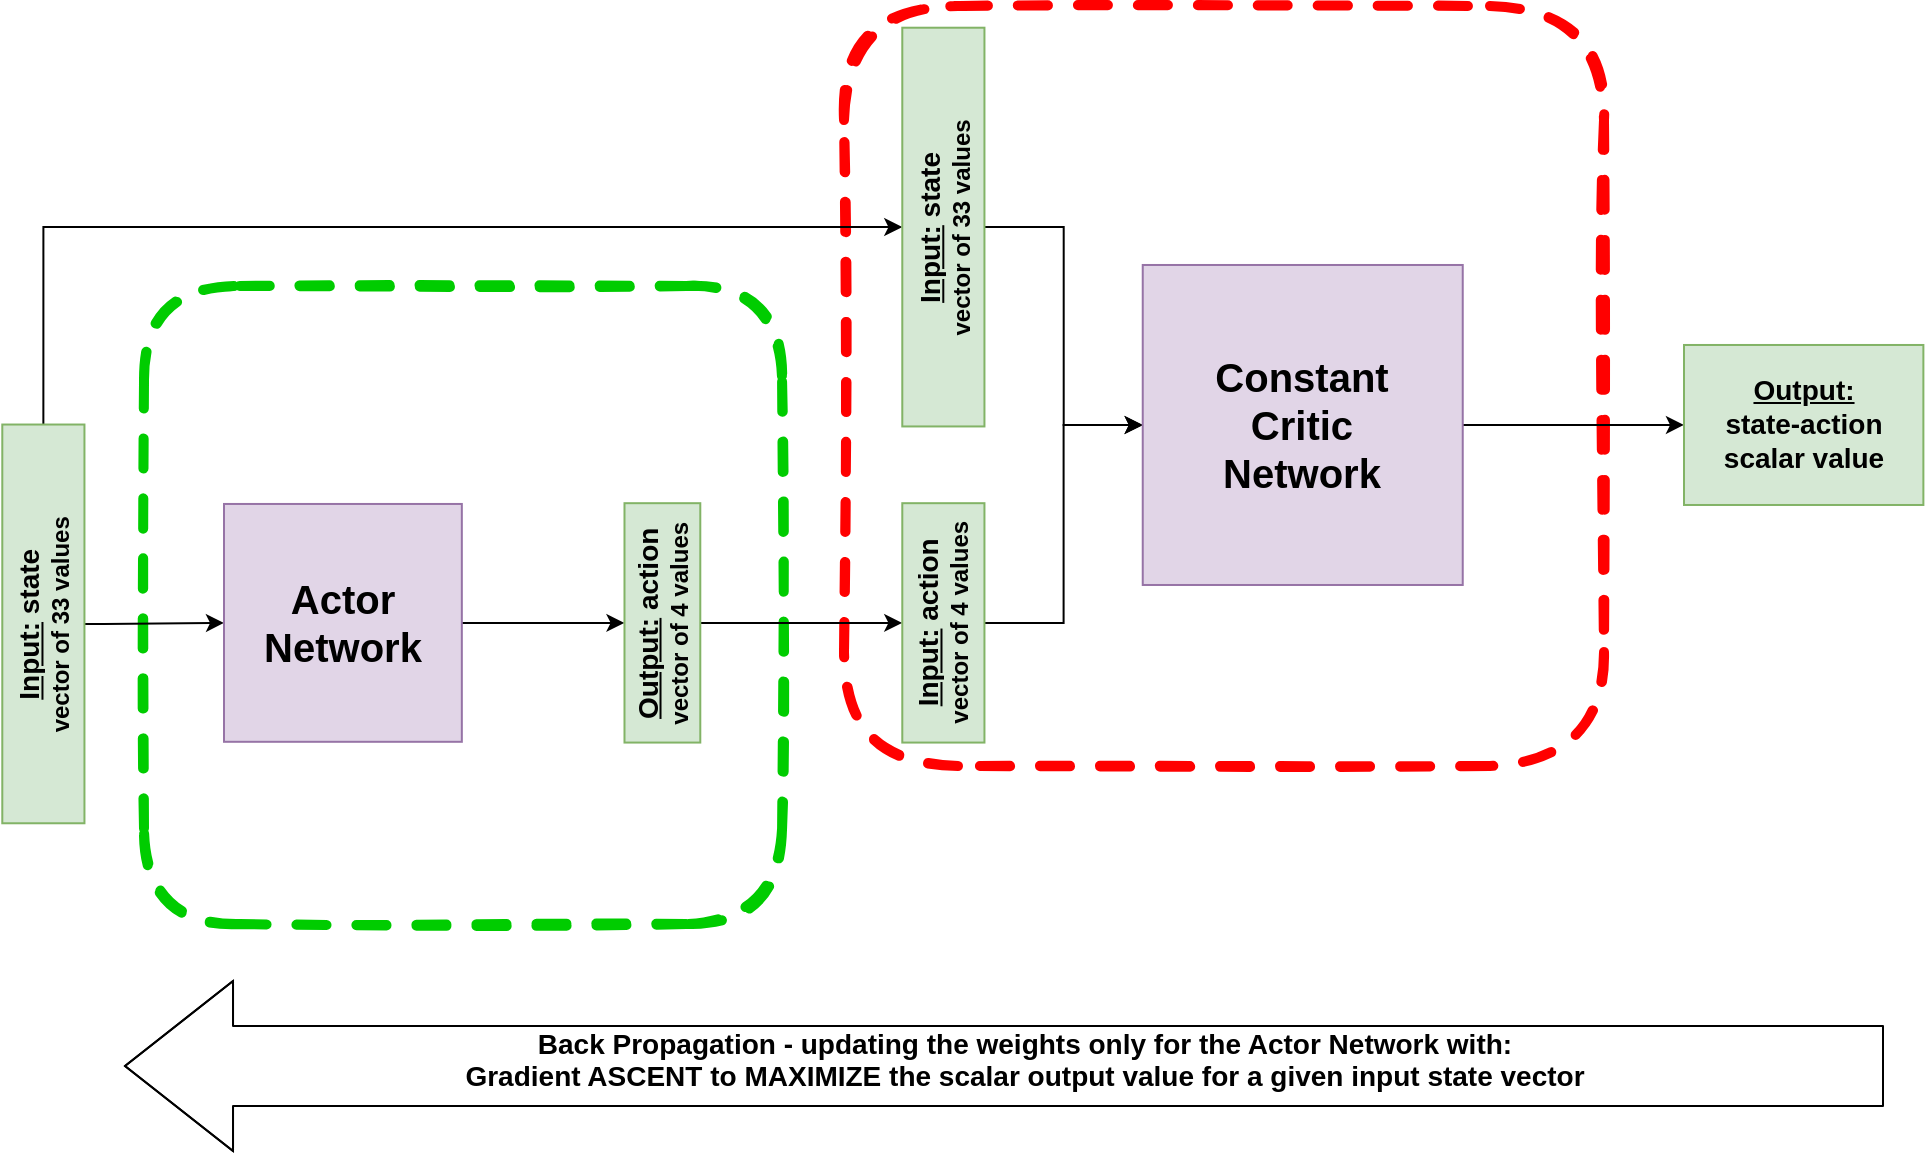 <mxfile version="13.7.3" type="device"><diagram id="K3lw1ja1WBtsG1tgbpZ2" name="Page-1"><mxGraphModel dx="1024" dy="592" grid="1" gridSize="10" guides="1" tooltips="1" connect="1" arrows="1" fold="1" page="1" pageScale="1" pageWidth="1169" pageHeight="827" math="0" shadow="0"><root><mxCell id="0"/><mxCell id="1" parent="0"/><mxCell id="-htB2nR9pj63KUr0Jj3b-17" value="" style="whiteSpace=wrap;html=1;aspect=fixed;dashed=1;strokeWidth=5;fillColor=none;fontSize=20;strokeColor=#FF0000;sketch=1;rounded=1;" parent="1" vertex="1"><mxGeometry x="450" y="70" width="380" height="380" as="geometry"/></mxCell><mxCell id="-htB2nR9pj63KUr0Jj3b-16" value="" style="whiteSpace=wrap;html=1;aspect=fixed;fontSize=20;fillColor=none;dashed=1;strokeWidth=5;strokeColor=#00CC00;rounded=1;glass=0;shadow=0;sketch=1;" parent="1" vertex="1"><mxGeometry x="100" y="210" width="319.04" height="319.04" as="geometry"/></mxCell><mxCell id="-htB2nR9pj63KUr0Jj3b-5" value="" style="edgeStyle=orthogonalEdgeStyle;rounded=0;orthogonalLoop=1;jettySize=auto;html=1;entryX=0;entryY=0.5;entryDx=0;entryDy=0;exitX=0.5;exitY=1;exitDx=0;exitDy=0;" parent="1" source="-htB2nR9pj63KUr0Jj3b-1" target="-htB2nR9pj63KUr0Jj3b-2" edge="1"><mxGeometry relative="1" as="geometry"><mxPoint x="120" y="140" as="targetPoint"/><Array as="points"><mxPoint x="80" y="379"/></Array></mxGeometry></mxCell><mxCell id="-htB2nR9pj63KUr0Jj3b-10" value="" style="edgeStyle=orthogonalEdgeStyle;rounded=0;orthogonalLoop=1;jettySize=auto;html=1;entryX=0.5;entryY=0;entryDx=0;entryDy=0;exitX=1;exitY=0.5;exitDx=0;exitDy=0;" parent="1" source="-htB2nR9pj63KUr0Jj3b-1" target="-htB2nR9pj63KUr0Jj3b-6" edge="1"><mxGeometry relative="1" as="geometry"><mxPoint x="59.899" y="317.555" as="targetPoint"/><Array as="points"><mxPoint x="50" y="181"/></Array></mxGeometry></mxCell><mxCell id="-htB2nR9pj63KUr0Jj3b-1" value="&lt;b&gt;&lt;u style=&quot;font-size: 14px&quot;&gt;Input:&lt;/u&gt;&lt;span style=&quot;font-size: 14px&quot;&gt;&amp;nbsp;state&lt;/span&gt;&lt;br&gt;&lt;font style=&quot;font-size: 12px&quot;&gt;vector of 33 values&lt;/font&gt;&lt;/b&gt;" style="rounded=0;whiteSpace=wrap;html=1;rotation=-90;fillColor=#d5e8d4;strokeColor=#82b366;" parent="1" vertex="1"><mxGeometry x="-50" y="358.41" width="199.37" height="41.08" as="geometry"/></mxCell><mxCell id="-htB2nR9pj63KUr0Jj3b-4" value="" style="edgeStyle=orthogonalEdgeStyle;rounded=0;orthogonalLoop=1;jettySize=auto;html=1;" parent="1" source="-htB2nR9pj63KUr0Jj3b-2" target="-htB2nR9pj63KUr0Jj3b-3" edge="1"><mxGeometry relative="1" as="geometry"/></mxCell><mxCell id="-htB2nR9pj63KUr0Jj3b-2" value="&lt;font style=&quot;font-size: 20px&quot;&gt;&lt;b&gt;Actor&lt;br&gt;Network&lt;br&gt;&lt;/b&gt;&lt;/font&gt;" style="whiteSpace=wrap;html=1;aspect=fixed;fillColor=#e1d5e7;strokeColor=#9673a6;" parent="1" vertex="1"><mxGeometry x="140" y="318.98" width="118.92" height="118.92" as="geometry"/></mxCell><mxCell id="-htB2nR9pj63KUr0Jj3b-8" value="" style="edgeStyle=orthogonalEdgeStyle;rounded=0;orthogonalLoop=1;jettySize=auto;html=1;" parent="1" source="-htB2nR9pj63KUr0Jj3b-3" target="-htB2nR9pj63KUr0Jj3b-7" edge="1"><mxGeometry relative="1" as="geometry"><Array as="points"><mxPoint x="439" y="378"/></Array></mxGeometry></mxCell><mxCell id="-htB2nR9pj63KUr0Jj3b-3" value="&lt;b&gt;&lt;u style=&quot;font-size: 14px&quot;&gt;Output:&lt;/u&gt;&lt;span style=&quot;font-size: 14px&quot;&gt;&amp;nbsp;action&lt;/span&gt;&lt;br&gt;&lt;font style=&quot;font-size: 12px&quot;&gt;vector of 4 values&lt;/font&gt;&lt;/b&gt;" style="rounded=0;whiteSpace=wrap;html=1;rotation=-90;fillColor=#d5e8d4;strokeColor=#82b366;" parent="1" vertex="1"><mxGeometry x="299.35" y="359.49" width="119.69" height="37.9" as="geometry"/></mxCell><mxCell id="-htB2nR9pj63KUr0Jj3b-14" value="" style="edgeStyle=orthogonalEdgeStyle;rounded=0;orthogonalLoop=1;jettySize=auto;html=1;fontSize=20;" parent="1" source="-htB2nR9pj63KUr0Jj3b-6" target="-htB2nR9pj63KUr0Jj3b-11" edge="1"><mxGeometry relative="1" as="geometry"/></mxCell><mxCell id="-htB2nR9pj63KUr0Jj3b-6" value="&lt;b&gt;&lt;u style=&quot;font-size: 14px&quot;&gt;Input:&lt;/u&gt;&lt;span style=&quot;font-size: 14px&quot;&gt;&amp;nbsp;state&lt;/span&gt;&lt;br&gt;&lt;font style=&quot;font-size: 12px&quot;&gt;vector of 33 values&lt;/font&gt;&lt;/b&gt;" style="rounded=0;whiteSpace=wrap;html=1;rotation=-90;fillColor=#d5e8d4;strokeColor=#82b366;" parent="1" vertex="1"><mxGeometry x="400" y="160" width="199.37" height="41.08" as="geometry"/></mxCell><mxCell id="-htB2nR9pj63KUr0Jj3b-15" value="" style="edgeStyle=orthogonalEdgeStyle;rounded=0;orthogonalLoop=1;jettySize=auto;html=1;fontSize=20;" parent="1" source="-htB2nR9pj63KUr0Jj3b-7" target="-htB2nR9pj63KUr0Jj3b-11" edge="1"><mxGeometry relative="1" as="geometry"/></mxCell><mxCell id="-htB2nR9pj63KUr0Jj3b-7" value="&lt;b&gt;&lt;u style=&quot;font-size: 14px&quot;&gt;Input:&lt;/u&gt;&lt;span style=&quot;font-size: 14px&quot;&gt;&amp;nbsp;action&lt;/span&gt;&lt;br&gt;&lt;font style=&quot;font-size: 12px&quot;&gt;vector of 4 values&lt;/font&gt;&lt;/b&gt;" style="rounded=0;whiteSpace=wrap;html=1;rotation=-90;fillColor=#d5e8d4;strokeColor=#82b366;" parent="1" vertex="1"><mxGeometry x="439.84" y="357.9" width="119.69" height="41.08" as="geometry"/></mxCell><mxCell id="-htB2nR9pj63KUr0Jj3b-13" value="" style="edgeStyle=orthogonalEdgeStyle;rounded=0;orthogonalLoop=1;jettySize=auto;html=1;fontSize=20;" parent="1" source="-htB2nR9pj63KUr0Jj3b-11" target="-htB2nR9pj63KUr0Jj3b-12" edge="1"><mxGeometry relative="1" as="geometry"/></mxCell><mxCell id="-htB2nR9pj63KUr0Jj3b-11" value="&lt;b&gt;Constant&lt;br&gt;Critic&lt;br&gt;Network&lt;/b&gt;" style="whiteSpace=wrap;html=1;aspect=fixed;fontSize=20;fillColor=#e1d5e7;strokeColor=#9673a6;" parent="1" vertex="1"><mxGeometry x="599.37" y="199.49" width="160" height="160" as="geometry"/></mxCell><mxCell id="-htB2nR9pj63KUr0Jj3b-12" value="&lt;b&gt;&lt;u style=&quot;font-size: 14px&quot;&gt;Output:&lt;br&gt;&lt;/u&gt;&lt;span style=&quot;font-size: 14px&quot;&gt;state-action scalar value&lt;/span&gt;&lt;/b&gt;" style="rounded=0;whiteSpace=wrap;html=1;rotation=0;fillColor=#d5e8d4;strokeColor=#82b366;" parent="1" vertex="1"><mxGeometry x="870" y="239.49" width="119.69" height="80" as="geometry"/></mxCell><mxCell id="iZVLyWdF5IokWoMMOiA--1" value="&lt;b&gt;&lt;br&gt;&lt;br&gt;&lt;span style=&quot;color: rgb(0 , 0 , 0) ; font-family: &amp;#34;helvetica&amp;#34; ; font-size: 14px ; font-style: normal ; letter-spacing: normal ; text-align: center ; text-indent: 0px ; text-transform: none ; word-spacing: 0px ; display: inline ; float: none&quot;&gt;Back Propagation - updating the weights only for the Actor Network with:&lt;br&gt;Gradient ASCENT to MAXIMIZE the scalar output value for a given input state vector&lt;/span&gt;&lt;/b&gt;" style="shape=flexArrow;endArrow=classic;html=1;width=40;endSize=17.67;endWidth=44;fontSize=14;labelBackgroundColor=none;horizontal=1;" parent="1" edge="1"><mxGeometry x="-0.023" y="-20" width="50" height="50" relative="1" as="geometry"><mxPoint x="970" y="600" as="sourcePoint"/><mxPoint x="90" y="600" as="targetPoint"/><Array as="points"><mxPoint x="540" y="600"/></Array><mxPoint as="offset"/></mxGeometry></mxCell></root></mxGraphModel></diagram></mxfile>